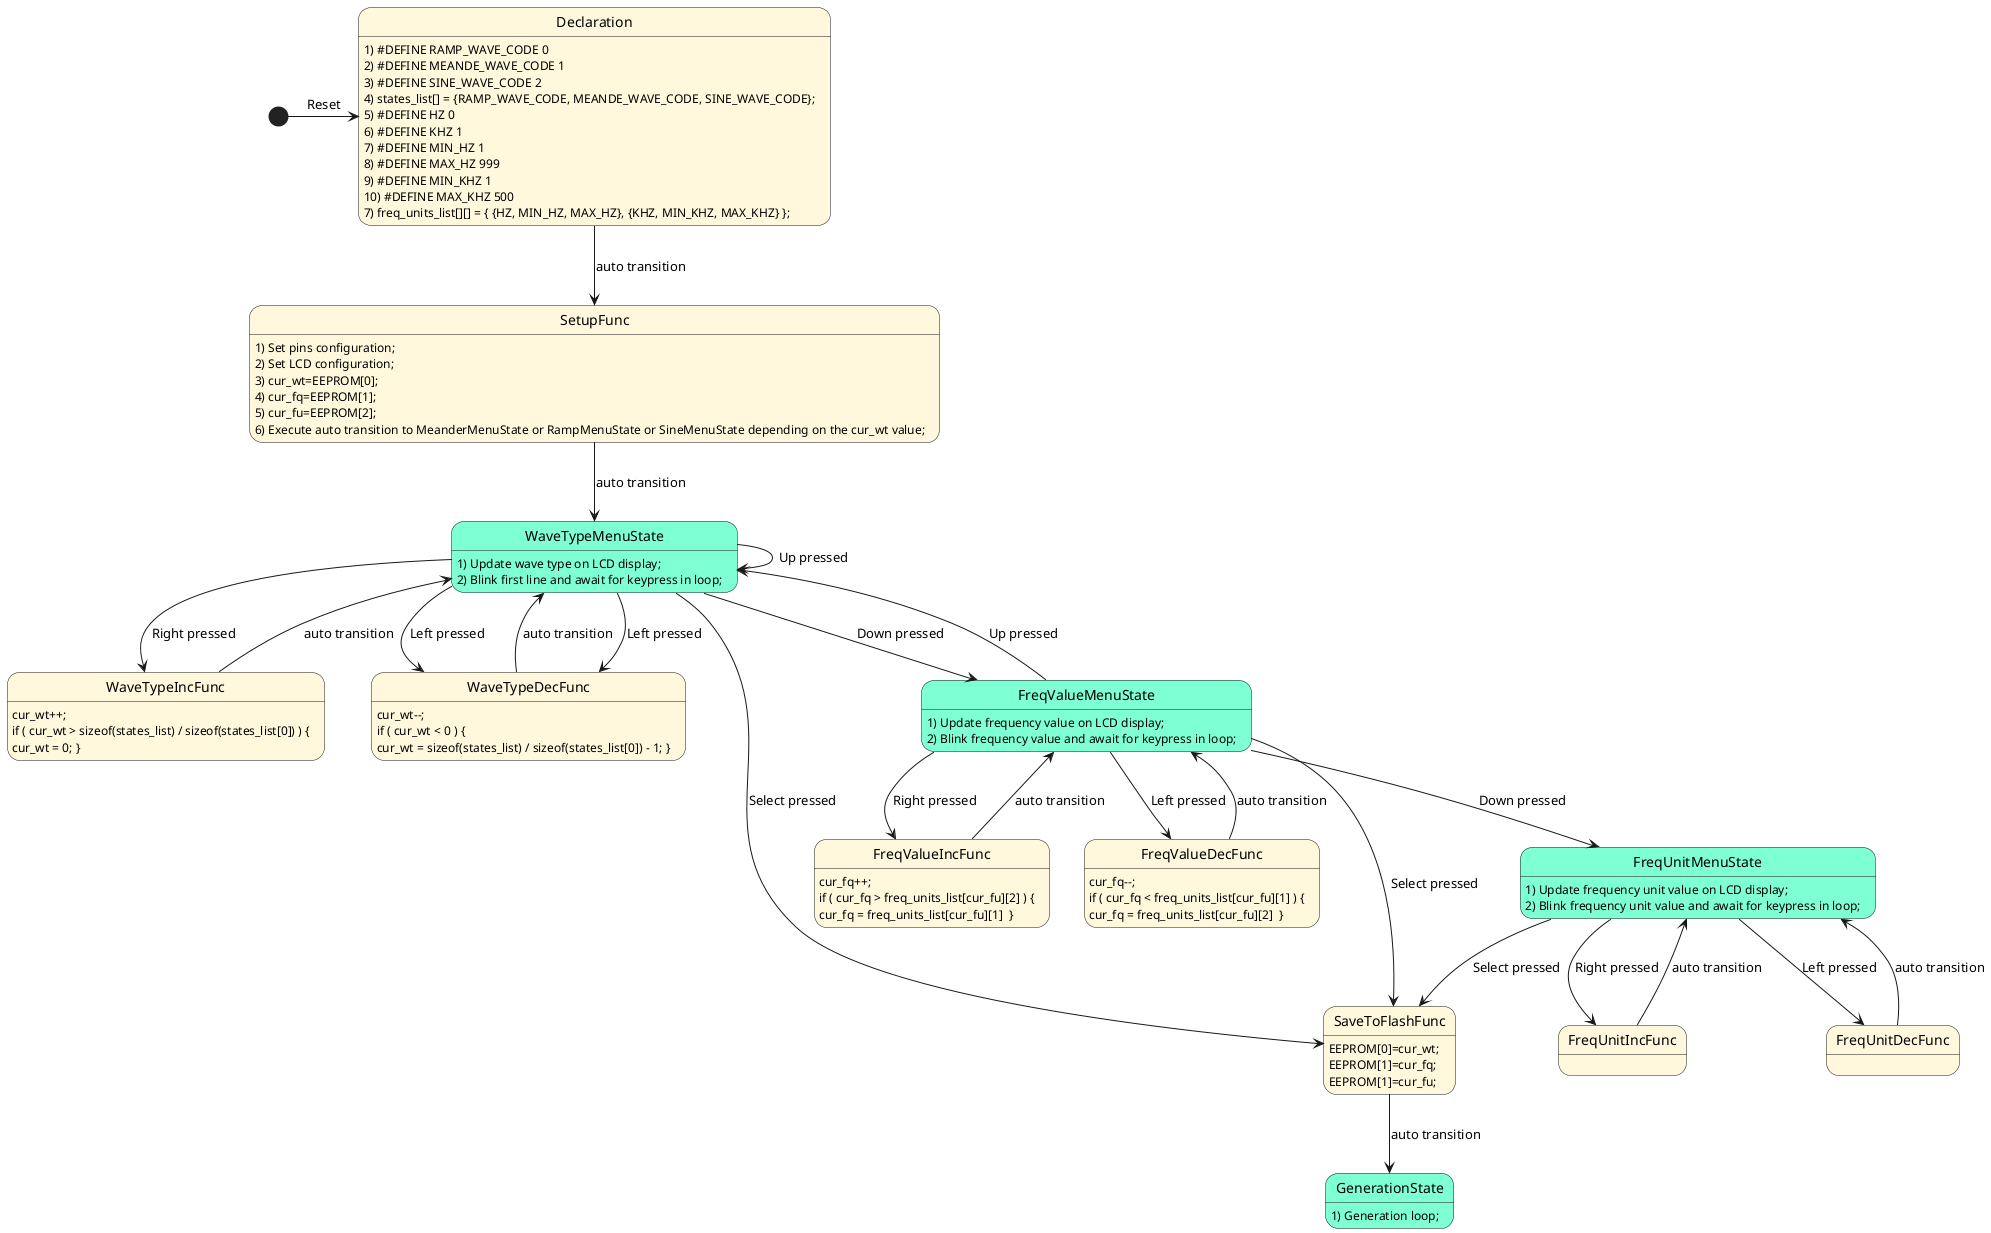@startuml

' Установка цветов для состояний. <<Warning>> - псевдосостояние с желтым фоном, 
skinparam state {
  BackgroundColor  Aquamarine
  BackgroundColor<<Warning>> Cornsilk
}

' Объявление псевдосостояний
state Declaration <<Warning>>
state SetupFunc <<Warning>>
state WaveTypeIncFunc <<Warning>>
state WaveTypeDecFunc <<Warning>>
state FreqValueIncFunc <<Warning>>
state FreqValueDecFunc <<Warning>>
state FreqUnitIncFunc <<Warning>>
state FreqUnitDecFunc <<Warning>>
state SaveToFlashFunc <<Warning>>

[*] -right-> Declaration: Reset

' Описание и переходы от Declaration
Declaration : 1) #DEFINE RAMP_WAVE_CODE 0
Declaration : 2) #DEFINE MEANDE_WAVE_CODE 1
Declaration : 3) #DEFINE SINE_WAVE_CODE 2
Declaration : 4) states_list[] = {RAMP_WAVE_CODE, MEANDE_WAVE_CODE, SINE_WAVE_CODE}; 
Declaration : 5) #DEFINE HZ 0
Declaration : 6) #DEFINE KHZ 1
Declaration : 7) #DEFINE MIN_HZ 1
Declaration : 8) #DEFINE MAX_HZ 999
Declaration : 9) #DEFINE MIN_KHZ 1
Declaration : 10) #DEFINE MAX_KHZ 500
Declaration : 7) freq_units_list[][] = { {HZ, MIN_HZ, MAX_HZ}, {KHZ, MIN_KHZ, MAX_KHZ} }; 
Declaration --> SetupFunc: auto transition

' Описание и переходы от SetupFunc
SetupFunc : 1) Set pins configuration;
SetupFunc : 2) Set LCD configuration;
SetupFunc : 3) cur_wt=EEPROM[0];
SetupFunc : 4) cur_fq=EEPROM[1];
SetupFunc : 5) cur_fu=EEPROM[2];
SetupFunc : 6) Execute auto transition to MeanderMenuState or RampMenuState or SineMenuState depending on the cur_wt value;
SetupFunc --> WaveTypeMenuState: auto transition

' Описание WaveTypeMenuState и переходы от него
WaveTypeMenuState : 1) Update wave type on LCD display;
WaveTypeMenuState : 2) Blink first line and await for keypress in loop;
WaveTypeMenuState --> WaveTypeIncFunc: Right pressed
WaveTypeMenuState --> WaveTypeDecFunc: Left pressed
WaveTypeMenuState --> WaveTypeMenuState: Up pressed
WaveTypeMenuState --> WaveTypeDecFunc: Left pressed
WaveTypeMenuState --> FreqValueMenuState: Down pressed
WaveTypeMenuState --> SaveToFlashFunc: Select pressed

' Описание WaveTypeIncFunc и переходы от него
WaveTypeIncFunc : cur_wt++;
WaveTypeIncFunc : if ( cur_wt > sizeof(states_list) / sizeof(states_list[0]) ) {
WaveTypeIncFunc : cur_wt = 0; }
WaveTypeIncFunc --> WaveTypeMenuState: auto transition

' Описание WaveTypeDecFunc и переходы от него
WaveTypeDecFunc : cur_wt--;
WaveTypeDecFunc : if ( cur_wt < 0 ) {
WaveTypeDecFunc : cur_wt = sizeof(states_list) / sizeof(states_list[0]) - 1; }
WaveTypeDecFunc --> WaveTypeMenuState: auto transition

' Описание FreqValueMenuState и переходы от него
FreqValueMenuState : 1) Update frequency value on LCD display;
FreqValueMenuState : 2) Blink frequency value and await for keypress in loop;
FreqValueMenuState --> WaveTypeMenuState: Up pressed
FreqValueMenuState --> FreqUnitMenuState: Down pressed
FreqValueMenuState --> FreqValueIncFunc: Right pressed
FreqValueMenuState --> FreqValueDecFunc: Left pressed
FreqValueMenuState --> SaveToFlashFunc: Select pressed

' Описание FreqValueIncFunc и переходы от него
FreqValueIncFunc : cur_fq++;
FreqValueIncFunc : if ( cur_fq > freq_units_list[cur_fu][2] ) {
FreqValueIncFunc : cur_fq = freq_units_list[cur_fu][1]  }
FreqValueIncFunc --> FreqValueMenuState: auto transition

' Описание FreqValueDecFunc и переходы от него
FreqValueDecFunc : cur_fq--;
FreqValueDecFunc : if ( cur_fq < freq_units_list[cur_fu][1] ) {
FreqValueDecFunc : cur_fq = freq_units_list[cur_fu][2]  }
FreqValueDecFunc --> FreqValueMenuState: auto transition

' Описание FreqUnitMenuState и переходы от него
FreqUnitMenuState : 1) Update frequency unit value on LCD display;
FreqUnitMenuState : 2) Blink frequency unit value and await for keypress in loop;
FreqUnitMenuState --> SaveToFlashFunc: Select pressed
FreqUnitMenuState --> FreqUnitIncFunc: Right pressed
FreqUnitMenuState --> FreqUnitDecFunc: Left pressed

' Описание FreqUnitIncFunc и переходы от него
FreqUnitIncFunc --> FreqUnitMenuState: auto transition

' Описание FreqUnitDecFunc и переходы от него
FreqUnitDecFunc --> FreqUnitMenuState: auto transition

' Описание SaveToFlashFunc и переходы от него
SaveToFlashFunc : EEPROM[0]=cur_wt;
SaveToFlashFunc : EEPROM[1]=cur_fq;
SaveToFlashFunc : EEPROM[1]=cur_fu;
SaveToFlashFunc --> GenerationState: auto transition

' Описание GenerationState и переходы от него
GenerationState : 1) Generation loop;

@enduml
